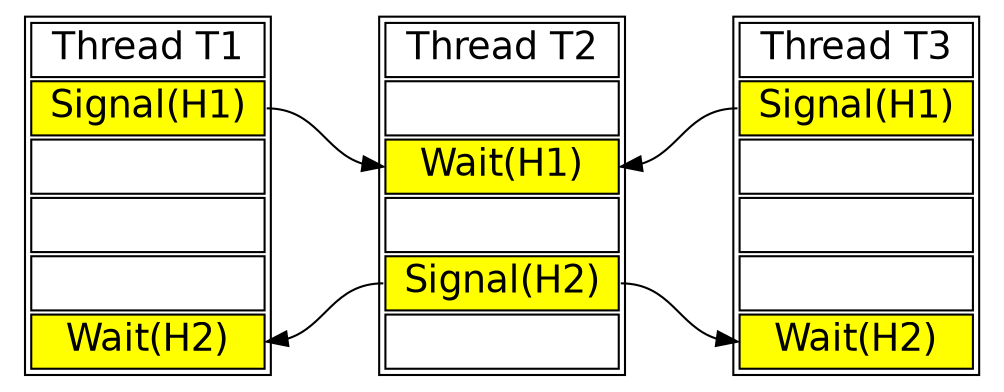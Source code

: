 digraph exa1 {
  rankdir="LR"
  node [shape=plaintext fontname="Helvetica" rankdir="LR" labeljust="r" fontsize=18 ];
   T1  [label=<<TABLE BGCOLOR="white">  
      <tr>  <td port="0"> Thread T1 </td> </tr> 
      <tr>  <td bgcolor="yellow" port="signal"> Signal(H1) </td> </tr> 
      <tr>  <td>   </td> </tr> 
      <tr>  <td>   </td> </tr> 
      <tr>  <td>   </td> </tr> 
      <tr>  <td bgcolor="yellow" port="wait"> Wait(H2) </td> </tr> 
      </TABLE>>
    ]


   T2  [label=<<TABLE BGCOLOR="white">  
      <tr>  <td port="0"> Thread T2 </td> </tr> 
      <tr>  <td>   </td> </tr> 
      <tr>  <td bgcolor="yellow" port="wait"> Wait(H1) </td> </tr> 
      <tr>  <td> </td> </tr> 
      <tr>  <td bgcolor="yellow" port="signal"> Signal(H2) </td> </tr> 
      <tr>  <td>  </td> </tr> 
      </TABLE>>
    ]
   T3  [label=<<TABLE BGCOLOR="white">  
      <tr>  <td port="0"> Thread T3 </td> </tr> 
      <tr>  <td bgcolor="yellow" port="signal"> Signal(H1) </td> </tr> 
      <tr>  <td>   </td> </tr> 
      <tr>  <td>   </td> </tr> 
      <tr>  <td>   </td> </tr> 
      <tr>  <td bgcolor="yellow" port="wait"> Wait(H2) </td> </tr> 
      </TABLE>>
    ]




    T1:0 -> T2:0 [color="white" style="invis"];
    T2:0 -> T3:0 [color="white" style="invis"];
    T1:signal -> T2:wait;
    T3:signal -> T2:wait;
    T2:signal -> T3:wait;
    T2:signal -> T1:wait;
}

